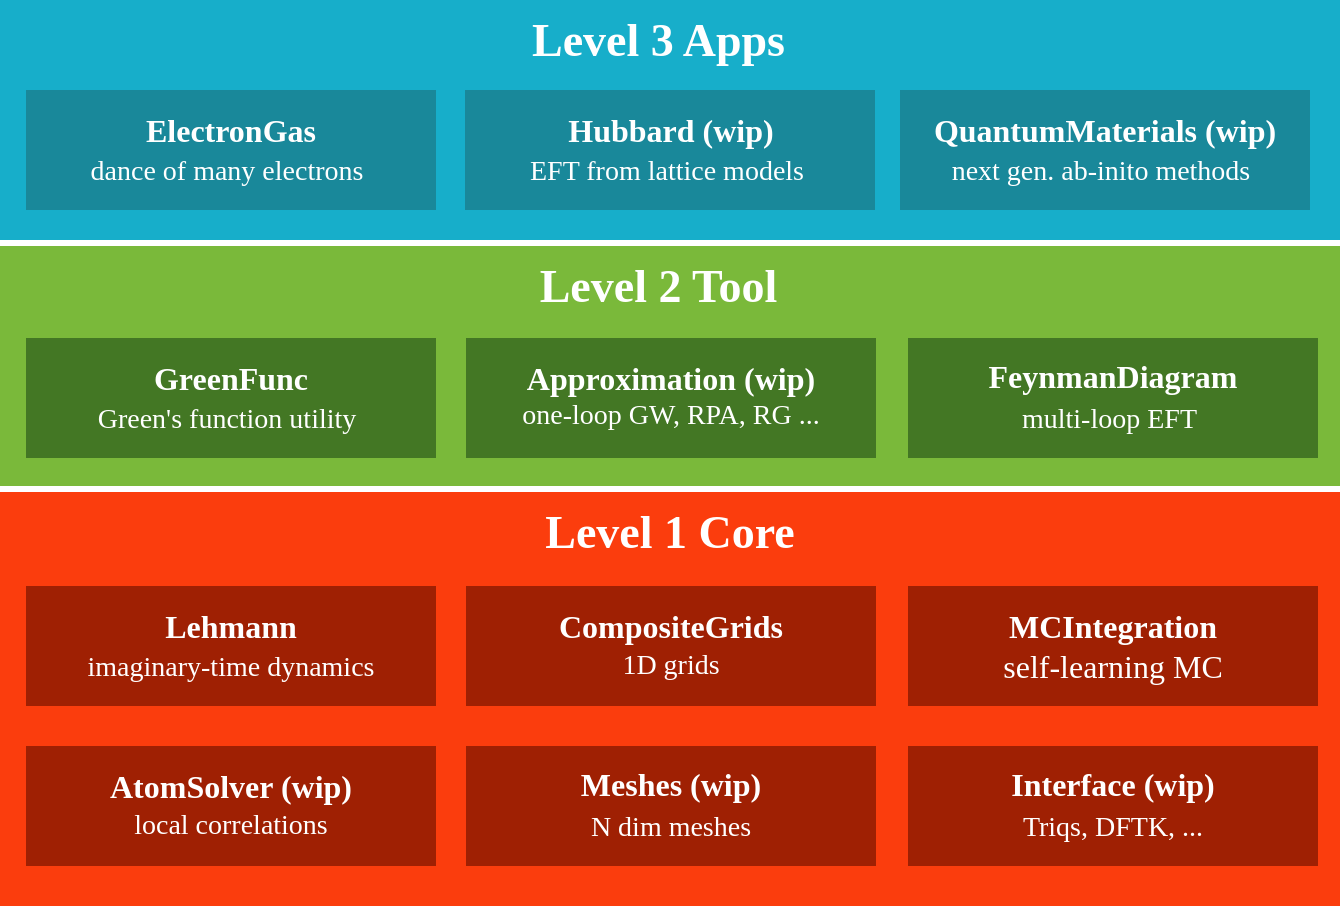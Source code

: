 <mxfile version="15.3.1" type="device"><diagram id="prtHgNgQTEPvFCAcTncT" name="Page-1"><mxGraphModel dx="1243" dy="751" grid="1" gridSize="10" guides="1" tooltips="1" connect="1" arrows="1" fold="1" page="1" pageScale="1" pageWidth="827" pageHeight="1169" math="0" shadow="0"><root><mxCell id="0"/><mxCell id="1" parent="0"/><mxCell id="7dQdQFdDN6uv1znbhr-i-6" value="&lt;b&gt;&lt;font style=&quot;font-size: 23px&quot; color=&quot;#ffffff&quot;&gt;Level 1 Core&lt;/font&gt;&lt;/b&gt;" style="rounded=0;whiteSpace=wrap;html=1;verticalAlign=top;fontColor=#7EA6E0;fillColor=#FB3D0D;strokeColor=none;fontFamily=Garamond;" parent="1" vertex="1"><mxGeometry x="70" y="393" width="670" height="207" as="geometry"/></mxCell><mxCell id="7dQdQFdDN6uv1znbhr-i-1" value="&lt;font style=&quot;font-size: 16px&quot;&gt;&lt;b&gt;MCIntegration&lt;/b&gt;&lt;br&gt;self-learning MC&lt;br&gt;&lt;/font&gt;" style="rounded=0;whiteSpace=wrap;html=1;fillColor=#9F2003;strokeColor=none;fontColor=#FFFFFF;fontFamily=Garamond;" parent="1" vertex="1"><mxGeometry x="524" y="440" width="205" height="60" as="geometry"/></mxCell><mxCell id="7dQdQFdDN6uv1znbhr-i-2" value="&lt;p style=&quot;line-height: 150%&quot;&gt;&lt;b&gt;&lt;font style=&quot;font-size: 16px&quot;&gt;Lehmann&lt;br&gt;&lt;/font&gt;&lt;/b&gt;&lt;span style=&quot;font-size: 14px&quot;&gt;imaginary-time dynamics&lt;/span&gt;&lt;b&gt;&lt;font style=&quot;font-size: 16px&quot;&gt;&lt;br&gt;&lt;/font&gt;&lt;/b&gt;&lt;/p&gt;" style="rounded=0;whiteSpace=wrap;html=1;fillColor=#9F2003;strokeColor=none;fontColor=#FFFFFF;fontFamily=Garamond;" parent="1" vertex="1"><mxGeometry x="83" y="440" width="205" height="60" as="geometry"/></mxCell><mxCell id="7dQdQFdDN6uv1znbhr-i-3" value="&lt;font style=&quot;line-height: 150%&quot;&gt;&lt;b style=&quot;font-size: 16px&quot;&gt;CompositeGrids&lt;/b&gt;&lt;br&gt;&lt;font style=&quot;font-size: 14px&quot;&gt;1D grids&lt;/font&gt;&lt;br&gt;&lt;/font&gt;" style="rounded=0;whiteSpace=wrap;html=1;fillColor=#9F2003;strokeColor=none;fontColor=#FFFFFF;fontFamily=Garamond;" parent="1" vertex="1"><mxGeometry x="303" y="440" width="205" height="60" as="geometry"/></mxCell><mxCell id="7dQdQFdDN6uv1znbhr-i-15" value="&lt;font style=&quot;line-height: 150%&quot;&gt;&lt;b style=&quot;font-size: 16px&quot;&gt;AtomSolver (wip)&lt;/b&gt;&lt;br&gt;&lt;font style=&quot;font-size: 14px&quot;&gt;local correlations&lt;/font&gt;&lt;br&gt;&lt;/font&gt;" style="rounded=0;whiteSpace=wrap;html=1;fillColor=#9F2003;strokeColor=none;fontColor=#FFFFFF;fontFamily=Garamond;" parent="1" vertex="1"><mxGeometry x="83" y="520" width="205" height="60" as="geometry"/></mxCell><mxCell id="7dQdQFdDN6uv1znbhr-i-16" value="&lt;p style=&quot;line-height: 160%&quot;&gt;&lt;b style=&quot;font-size: 16px&quot;&gt;Meshes (wip)&lt;/b&gt;&lt;br&gt;&lt;font style=&quot;font-size: 14px&quot;&gt;N dim meshes&lt;/font&gt;&lt;/p&gt;" style="rounded=0;whiteSpace=wrap;html=1;fillColor=#9F2003;strokeColor=none;fontColor=#FFFFFF;fontFamily=Garamond;" parent="1" vertex="1"><mxGeometry x="303" y="520" width="205" height="60" as="geometry"/></mxCell><mxCell id="7dQdQFdDN6uv1znbhr-i-18" value="&lt;b&gt;&lt;font style=&quot;font-size: 23px&quot; color=&quot;#ffffff&quot;&gt;Level 2 Tool&amp;nbsp;&amp;nbsp;&lt;/font&gt;&lt;/b&gt;" style="rounded=0;whiteSpace=wrap;html=1;verticalAlign=top;fontColor=#7EA6E0;fillColor=#7AB93A;strokeColor=none;fontFamily=Garamond;" parent="1" vertex="1"><mxGeometry x="70" y="270" width="670" height="120" as="geometry"/></mxCell><mxCell id="7dQdQFdDN6uv1znbhr-i-20" value="&lt;font style=&quot;line-height: 150%&quot;&gt;&lt;b style=&quot;font-size: 16px&quot;&gt;GreenFunc&lt;/b&gt;&lt;br&gt;&lt;span style=&quot;font-size: 14px&quot;&gt;Green's function utility&lt;/span&gt;&lt;b style=&quot;font-size: 16px&quot;&gt;&amp;nbsp;&lt;/b&gt;&lt;br&gt;&lt;/font&gt;" style="rounded=0;whiteSpace=wrap;html=1;fillColor=#437724;strokeColor=none;fontColor=#FFFFFF;fontFamily=Garamond;" parent="1" vertex="1"><mxGeometry x="83" y="316" width="205" height="60" as="geometry"/></mxCell><mxCell id="7dQdQFdDN6uv1znbhr-i-21" value="&lt;font style=&quot;line-height: 140%&quot;&gt;&lt;span style=&quot;font-size: 16px&quot;&gt;&lt;b&gt;Approximation (wip)&lt;/b&gt;&lt;/span&gt;&lt;br&gt;&lt;font style=&quot;font-size: 14px&quot;&gt;one-loop GW, RPA, RG ...&lt;/font&gt;&lt;br&gt;&lt;/font&gt;" style="rounded=0;whiteSpace=wrap;html=1;fillColor=#437724;strokeColor=none;fontColor=#FFFFFF;fontFamily=Garamond;" parent="1" vertex="1"><mxGeometry x="303" y="316" width="205" height="60" as="geometry"/></mxCell><mxCell id="7dQdQFdDN6uv1znbhr-i-4" value="&lt;span style=&quot;font-size: 16px&quot;&gt;&lt;b&gt;FeynmanDiagram&lt;br&gt;&lt;/b&gt;&lt;/span&gt;&lt;span style=&quot;font-size: 14px ; line-height: 150%&quot;&gt;multi-loop EFT&amp;nbsp;&lt;/span&gt;" style="rounded=0;whiteSpace=wrap;html=1;fillColor=#437724;strokeColor=none;fontColor=#FFFFFF;fontFamily=Garamond;" parent="1" vertex="1"><mxGeometry x="524" y="316" width="205" height="60" as="geometry"/></mxCell><mxCell id="j4wI06ejK3HSr7xPHHlf-14" value="&lt;b&gt;&lt;font style=&quot;font-size: 23px&quot; color=&quot;#ffffff&quot;&gt;Level 3 Apps&amp;nbsp;&amp;nbsp;&lt;/font&gt;&lt;/b&gt;" style="rounded=0;whiteSpace=wrap;html=1;verticalAlign=top;fontColor=#7EA6E0;fillColor=#17AECA;strokeColor=none;fontFamily=Garamond;" vertex="1" parent="1"><mxGeometry x="70" y="147" width="670" height="120" as="geometry"/></mxCell><mxCell id="j4wI06ejK3HSr7xPHHlf-15" value="&lt;font style=&quot;line-height: 150%&quot;&gt;&lt;span style=&quot;font-size: 16px&quot;&gt;&lt;b&gt;ElectronGas&lt;/b&gt;&lt;/span&gt;&lt;br&gt;&lt;span style=&quot;font-size: 14px&quot;&gt;dance of many electrons&lt;/span&gt;&lt;b style=&quot;font-size: 16px&quot;&gt;&amp;nbsp;&lt;/b&gt;&lt;br&gt;&lt;/font&gt;" style="rounded=0;whiteSpace=wrap;html=1;fillColor=#19889A;strokeColor=none;fontColor=#FFFFFF;fontFamily=Garamond;" vertex="1" parent="1"><mxGeometry x="83" y="192" width="205" height="60" as="geometry"/></mxCell><mxCell id="j4wI06ejK3HSr7xPHHlf-16" value="&lt;font style=&quot;line-height: 150%&quot;&gt;&lt;span style=&quot;font-size: 16px&quot;&gt;&lt;b&gt;Hubbard (wip)&lt;/b&gt;&lt;/span&gt;&lt;br&gt;&lt;span style=&quot;font-size: 14px&quot;&gt;EFT from lattice models&lt;/span&gt;&lt;b style=&quot;font-size: 16px&quot;&gt;&amp;nbsp;&lt;/b&gt;&lt;br&gt;&lt;/font&gt;" style="rounded=0;whiteSpace=wrap;html=1;fillColor=#19889A;strokeColor=none;fontColor=#FFFFFF;fontFamily=Garamond;" vertex="1" parent="1"><mxGeometry x="302.5" y="192" width="205" height="60" as="geometry"/></mxCell><mxCell id="j4wI06ejK3HSr7xPHHlf-17" value="&lt;font style=&quot;line-height: 150%&quot;&gt;&lt;b style=&quot;font-size: 16px&quot;&gt;QuantumMaterials (wip)&lt;/b&gt;&lt;br&gt;&lt;span style=&quot;font-size: 14px&quot;&gt;next gen. ab-inito methods&lt;/span&gt;&lt;b style=&quot;font-size: 16px&quot;&gt;&amp;nbsp;&lt;/b&gt;&lt;br&gt;&lt;/font&gt;" style="rounded=0;whiteSpace=wrap;html=1;fillColor=#19889A;strokeColor=none;fontColor=#FFFFFF;fontFamily=Garamond;" vertex="1" parent="1"><mxGeometry x="520" y="192" width="205" height="60" as="geometry"/></mxCell><mxCell id="j4wI06ejK3HSr7xPHHlf-18" value="&lt;p style=&quot;line-height: 160%&quot;&gt;&lt;span style=&quot;font-size: 16px&quot;&gt;&lt;b&gt;Interface (wip)&lt;/b&gt;&lt;/span&gt;&lt;br&gt;&lt;span style=&quot;font-size: 14px&quot;&gt;Triqs, DFTK, ...&lt;/span&gt;&lt;/p&gt;" style="rounded=0;whiteSpace=wrap;html=1;fillColor=#9F2003;strokeColor=none;fontColor=#FFFFFF;fontFamily=Garamond;" vertex="1" parent="1"><mxGeometry x="524" y="520" width="205" height="60" as="geometry"/></mxCell></root></mxGraphModel></diagram></mxfile>